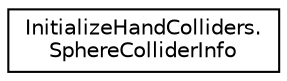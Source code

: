 digraph "Graphical Class Hierarchy"
{
 // LATEX_PDF_SIZE
  edge [fontname="Helvetica",fontsize="10",labelfontname="Helvetica",labelfontsize="10"];
  node [fontname="Helvetica",fontsize="10",shape=record];
  rankdir="LR";
  Node0 [label="InitializeHandColliders.\lSphereColliderInfo",height=0.2,width=0.4,color="black", fillcolor="white", style="filled",URL="$d5/d9e/class_initialize_hand_colliders_1_1_sphere_collider_info.html",tooltip=" "];
}
